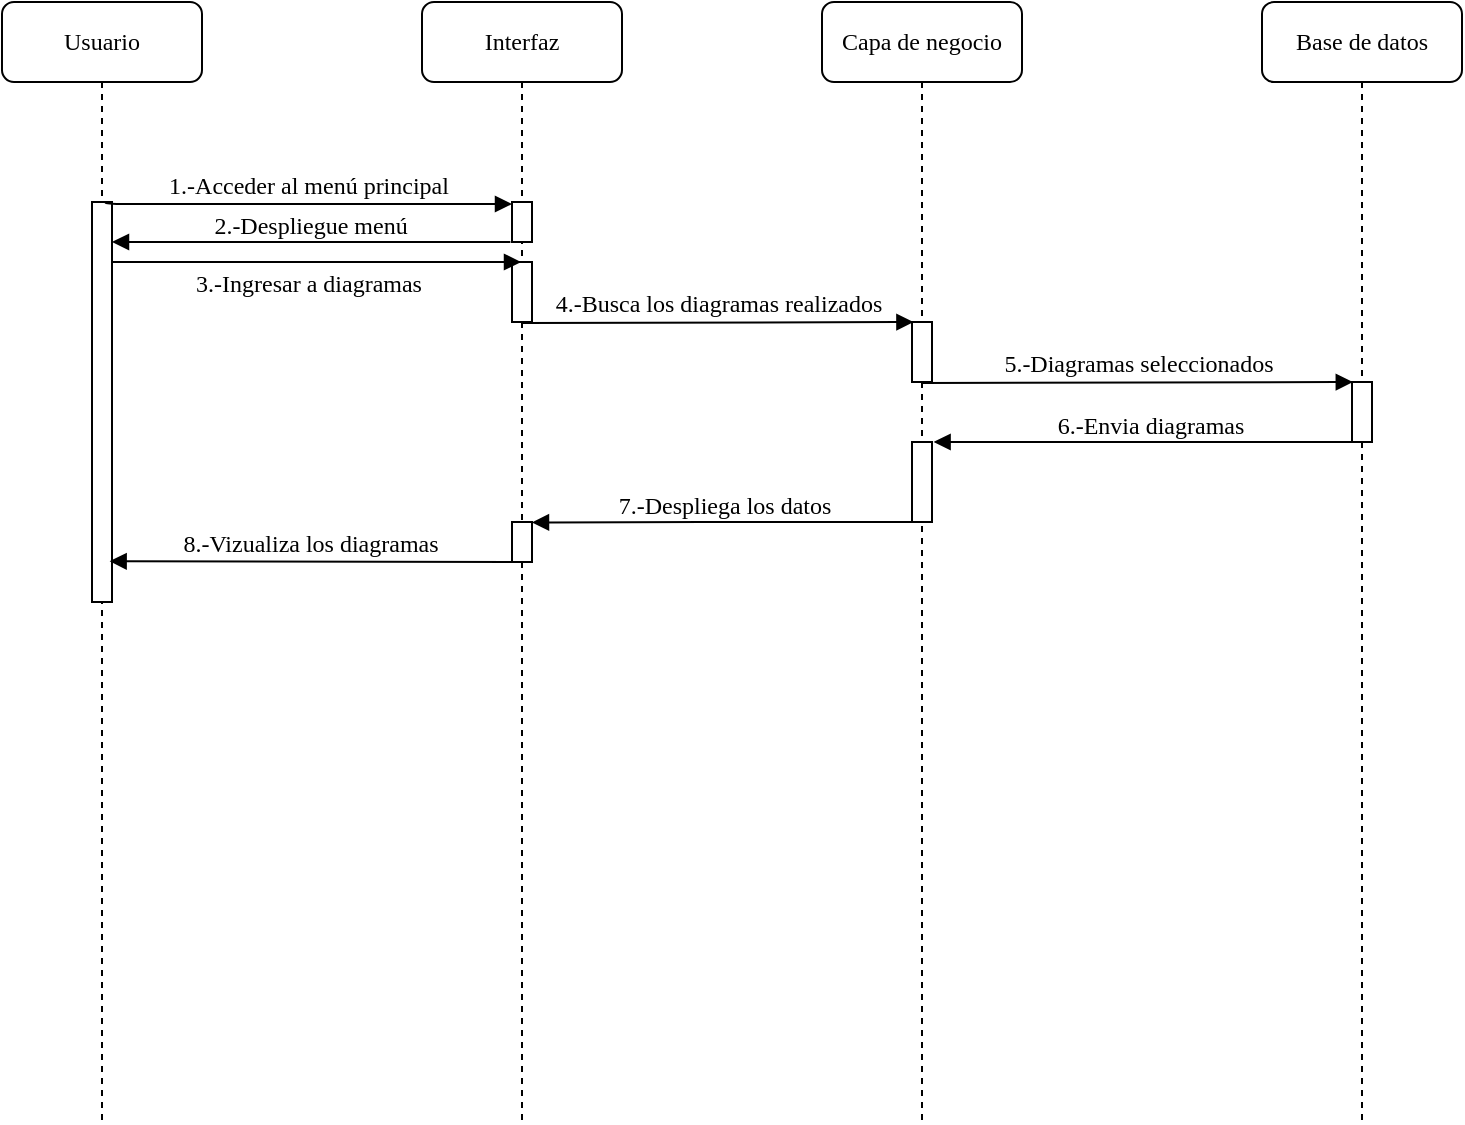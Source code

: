 <mxfile version="24.7.14">
  <diagram name="Página-1" id="nWLG7lNp42WIRt6Slofu">
    <mxGraphModel grid="1" page="1" gridSize="10" guides="1" tooltips="1" connect="1" arrows="1" fold="1" pageScale="1" pageWidth="827" pageHeight="1169" math="0" shadow="0">
      <root>
        <mxCell id="0" />
        <mxCell id="1" parent="0" />
        <mxCell id="TXARMitppGOekWoNEKqO-1" value="Interfaz" style="shape=umlLifeline;perimeter=lifelinePerimeter;whiteSpace=wrap;html=1;container=1;collapsible=0;recursiveResize=0;outlineConnect=0;rounded=1;shadow=0;comic=0;labelBackgroundColor=none;strokeWidth=1;fontFamily=Verdana;fontSize=12;align=center;" vertex="1" parent="1">
          <mxGeometry x="400" y="40" width="100" height="560" as="geometry" />
        </mxCell>
        <mxCell id="TXARMitppGOekWoNEKqO-2" value="" style="html=1;points=[];perimeter=orthogonalPerimeter;rounded=0;shadow=0;comic=0;labelBackgroundColor=none;strokeWidth=1;fontFamily=Verdana;fontSize=12;align=center;" vertex="1" parent="TXARMitppGOekWoNEKqO-1">
          <mxGeometry x="45" y="100" width="10" height="20" as="geometry" />
        </mxCell>
        <mxCell id="TXARMitppGOekWoNEKqO-3" value="" style="html=1;points=[];perimeter=orthogonalPerimeter;rounded=0;shadow=0;comic=0;labelBackgroundColor=none;strokeWidth=1;fontFamily=Verdana;fontSize=12;align=center;" vertex="1" parent="TXARMitppGOekWoNEKqO-1">
          <mxGeometry x="45" y="130" width="10" height="30" as="geometry" />
        </mxCell>
        <mxCell id="TXARMitppGOekWoNEKqO-4" value="" style="html=1;points=[];perimeter=orthogonalPerimeter;rounded=0;shadow=0;comic=0;labelBackgroundColor=none;strokeWidth=1;fontFamily=Verdana;fontSize=12;align=center;" vertex="1" parent="TXARMitppGOekWoNEKqO-1">
          <mxGeometry x="45" y="260" width="10" height="20" as="geometry" />
        </mxCell>
        <mxCell id="TXARMitppGOekWoNEKqO-8" value="Capa de negocio" style="shape=umlLifeline;perimeter=lifelinePerimeter;whiteSpace=wrap;html=1;container=1;collapsible=0;recursiveResize=0;outlineConnect=0;rounded=1;shadow=0;comic=0;labelBackgroundColor=none;strokeWidth=1;fontFamily=Verdana;fontSize=12;align=center;" vertex="1" parent="1">
          <mxGeometry x="600" y="40" width="100" height="560" as="geometry" />
        </mxCell>
        <mxCell id="TXARMitppGOekWoNEKqO-9" value="" style="html=1;points=[];perimeter=orthogonalPerimeter;rounded=0;shadow=0;comic=0;labelBackgroundColor=none;strokeWidth=1;fontFamily=Verdana;fontSize=12;align=center;" vertex="1" parent="TXARMitppGOekWoNEKqO-8">
          <mxGeometry x="45" y="220" width="10" height="40" as="geometry" />
        </mxCell>
        <mxCell id="TXARMitppGOekWoNEKqO-38" value="" style="html=1;points=[];perimeter=orthogonalPerimeter;rounded=0;shadow=0;comic=0;labelBackgroundColor=none;strokeWidth=1;fontFamily=Verdana;fontSize=12;align=center;" vertex="1" parent="TXARMitppGOekWoNEKqO-8">
          <mxGeometry x="45" y="160" width="10" height="30" as="geometry" />
        </mxCell>
        <mxCell id="TXARMitppGOekWoNEKqO-13" value="Base de datos" style="shape=umlLifeline;perimeter=lifelinePerimeter;whiteSpace=wrap;html=1;container=1;collapsible=0;recursiveResize=0;outlineConnect=0;rounded=1;shadow=0;comic=0;labelBackgroundColor=none;strokeWidth=1;fontFamily=Verdana;fontSize=12;align=center;" vertex="1" parent="1">
          <mxGeometry x="820" y="40" width="100" height="560" as="geometry" />
        </mxCell>
        <mxCell id="TXARMitppGOekWoNEKqO-40" value="" style="html=1;points=[];perimeter=orthogonalPerimeter;rounded=0;shadow=0;comic=0;labelBackgroundColor=none;strokeWidth=1;fontFamily=Verdana;fontSize=12;align=center;" vertex="1" parent="TXARMitppGOekWoNEKqO-13">
          <mxGeometry x="45" y="190" width="10" height="30" as="geometry" />
        </mxCell>
        <mxCell id="TXARMitppGOekWoNEKqO-16" value="Usuario" style="shape=umlLifeline;perimeter=lifelinePerimeter;whiteSpace=wrap;html=1;container=1;collapsible=0;recursiveResize=0;outlineConnect=0;rounded=1;shadow=0;comic=0;labelBackgroundColor=none;strokeWidth=1;fontFamily=Verdana;fontSize=12;align=center;" vertex="1" parent="1">
          <mxGeometry x="190" y="40" width="100" height="560" as="geometry" />
        </mxCell>
        <mxCell id="TXARMitppGOekWoNEKqO-17" value="" style="html=1;points=[];perimeter=orthogonalPerimeter;rounded=0;shadow=0;comic=0;labelBackgroundColor=none;strokeWidth=1;fontFamily=Verdana;fontSize=12;align=center;" vertex="1" parent="TXARMitppGOekWoNEKqO-16">
          <mxGeometry x="45" y="100" width="10" height="200" as="geometry" />
        </mxCell>
        <mxCell id="TXARMitppGOekWoNEKqO-18" value="1.-Acceder al menú principal" style="html=1;verticalAlign=bottom;endArrow=block;entryX=0;entryY=0;labelBackgroundColor=none;fontFamily=Verdana;fontSize=12;edgeStyle=elbowEdgeStyle;elbow=vertical;exitX=0.68;exitY=-0.003;exitDx=0;exitDy=0;exitPerimeter=0;" edge="1" parent="1">
          <mxGeometry relative="1" as="geometry">
            <mxPoint x="241.8" y="140" as="sourcePoint" />
            <mxPoint as="offset" />
            <mxPoint x="445" y="141.5" as="targetPoint" />
          </mxGeometry>
        </mxCell>
        <mxCell id="TXARMitppGOekWoNEKqO-22" value="3.-Ingresar a diagramas" style="html=1;verticalAlign=bottom;endArrow=block;labelBackgroundColor=none;fontFamily=Verdana;fontSize=12;edgeStyle=elbowEdgeStyle;elbow=vertical;exitX=0.96;exitY=0.118;exitDx=0;exitDy=0;exitPerimeter=0;" edge="1" parent="1">
          <mxGeometry x="-0.043" y="-20" relative="1" as="geometry">
            <mxPoint x="244.6" y="170.01" as="sourcePoint" />
            <mxPoint x="449.5" y="170" as="targetPoint" />
            <mxPoint as="offset" />
          </mxGeometry>
        </mxCell>
        <mxCell id="TXARMitppGOekWoNEKqO-24" value="2.-Despliegue menú" style="html=1;verticalAlign=bottom;endArrow=block;labelBackgroundColor=none;fontFamily=Verdana;fontSize=12;edgeStyle=elbowEdgeStyle;elbow=vertical;exitX=-0.08;exitY=1;exitDx=0;exitDy=0;exitPerimeter=0;" edge="1" parent="1" source="TXARMitppGOekWoNEKqO-2" target="TXARMitppGOekWoNEKqO-17">
          <mxGeometry x="0.003" y="1" relative="1" as="geometry">
            <mxPoint x="454.67" y="161.09" as="sourcePoint" />
            <mxPoint x="270" y="160" as="targetPoint" />
            <mxPoint as="offset" />
            <Array as="points">
              <mxPoint x="340" y="160" />
            </Array>
          </mxGeometry>
        </mxCell>
        <mxCell id="TXARMitppGOekWoNEKqO-29" value="8.-Vizualiza los diagramas" style="html=1;verticalAlign=bottom;endArrow=block;labelBackgroundColor=none;fontFamily=Verdana;fontSize=12;edgeStyle=elbowEdgeStyle;elbow=vertical;exitX=0.04;exitY=1;exitDx=0;exitDy=0;exitPerimeter=0;entryX=0.883;entryY=0.902;entryDx=0;entryDy=0;entryPerimeter=0;" edge="1" parent="1" source="TXARMitppGOekWoNEKqO-4" target="TXARMitppGOekWoNEKqO-17">
          <mxGeometry x="0.0" relative="1" as="geometry">
            <mxPoint x="435.43" y="319.63" as="sourcePoint" />
            <Array as="points">
              <mxPoint x="355.43" y="319.63" />
            </Array>
            <mxPoint x="280" y="320" as="targetPoint" />
            <mxPoint as="offset" />
          </mxGeometry>
        </mxCell>
        <mxCell id="TXARMitppGOekWoNEKqO-30" value="7.-Despliega los datos" style="html=1;verticalAlign=bottom;endArrow=block;labelBackgroundColor=none;fontFamily=Verdana;fontSize=12;edgeStyle=elbowEdgeStyle;elbow=vertical;exitX=0.04;exitY=1;exitDx=0;exitDy=0;exitPerimeter=0;entryX=1;entryY=0.013;entryDx=0;entryDy=0;entryPerimeter=0;" edge="1" parent="1" source="TXARMitppGOekWoNEKqO-9" target="TXARMitppGOekWoNEKqO-4">
          <mxGeometry x="-0.01" y="1" relative="1" as="geometry">
            <mxPoint x="636" y="300" as="sourcePoint" />
            <Array as="points" />
            <mxPoint x="490" y="300" as="targetPoint" />
            <mxPoint as="offset" />
          </mxGeometry>
        </mxCell>
        <mxCell id="TXARMitppGOekWoNEKqO-37" value="4.-Busca los diagramas realizados" style="html=1;verticalAlign=bottom;endArrow=block;labelBackgroundColor=none;fontFamily=Verdana;fontSize=12;edgeStyle=elbowEdgeStyle;elbow=vertical;exitX=1.057;exitY=0.321;exitDx=0;exitDy=0;exitPerimeter=0;entryX=0.071;entryY=0.043;entryDx=0;entryDy=0;entryPerimeter=0;" edge="1" parent="1">
          <mxGeometry x="-0.001" relative="1" as="geometry">
            <mxPoint x="450.0" y="200.5" as="sourcePoint" />
            <mxPoint as="offset" />
            <mxPoint x="645.71" y="200.86" as="targetPoint" />
            <Array as="points">
              <mxPoint x="544.43" y="200" />
            </Array>
          </mxGeometry>
        </mxCell>
        <mxCell id="TXARMitppGOekWoNEKqO-39" value="5.-Diagramas seleccionados" style="html=1;verticalAlign=bottom;endArrow=block;labelBackgroundColor=none;fontFamily=Verdana;fontSize=12;edgeStyle=elbowEdgeStyle;elbow=vertical;exitX=1.057;exitY=0.321;exitDx=0;exitDy=0;exitPerimeter=0;entryX=0.04;entryY=0;entryDx=0;entryDy=0;entryPerimeter=0;" edge="1" parent="1" target="TXARMitppGOekWoNEKqO-40">
          <mxGeometry x="-0.001" relative="1" as="geometry">
            <mxPoint x="650" y="230.5" as="sourcePoint" />
            <mxPoint as="offset" />
            <mxPoint x="845.71" y="230.86" as="targetPoint" />
            <Array as="points">
              <mxPoint x="744.43" y="230" />
            </Array>
          </mxGeometry>
        </mxCell>
        <mxCell id="TXARMitppGOekWoNEKqO-41" value="6.-Envia diagramas" style="html=1;verticalAlign=bottom;endArrow=block;labelBackgroundColor=none;fontFamily=Verdana;fontSize=12;edgeStyle=elbowEdgeStyle;elbow=vertical;exitX=0;exitY=1.011;exitDx=0;exitDy=0;exitPerimeter=0;entryX=1.08;entryY=0.01;entryDx=0;entryDy=0;entryPerimeter=0;" edge="1" parent="1" target="TXARMitppGOekWoNEKqO-9">
          <mxGeometry x="-0.009" y="1" relative="1" as="geometry">
            <mxPoint x="871" y="260" as="sourcePoint" />
            <Array as="points">
              <mxPoint x="788.4" y="260" />
            </Array>
            <mxPoint x="670" y="260" as="targetPoint" />
            <mxPoint as="offset" />
          </mxGeometry>
        </mxCell>
      </root>
    </mxGraphModel>
  </diagram>
</mxfile>
